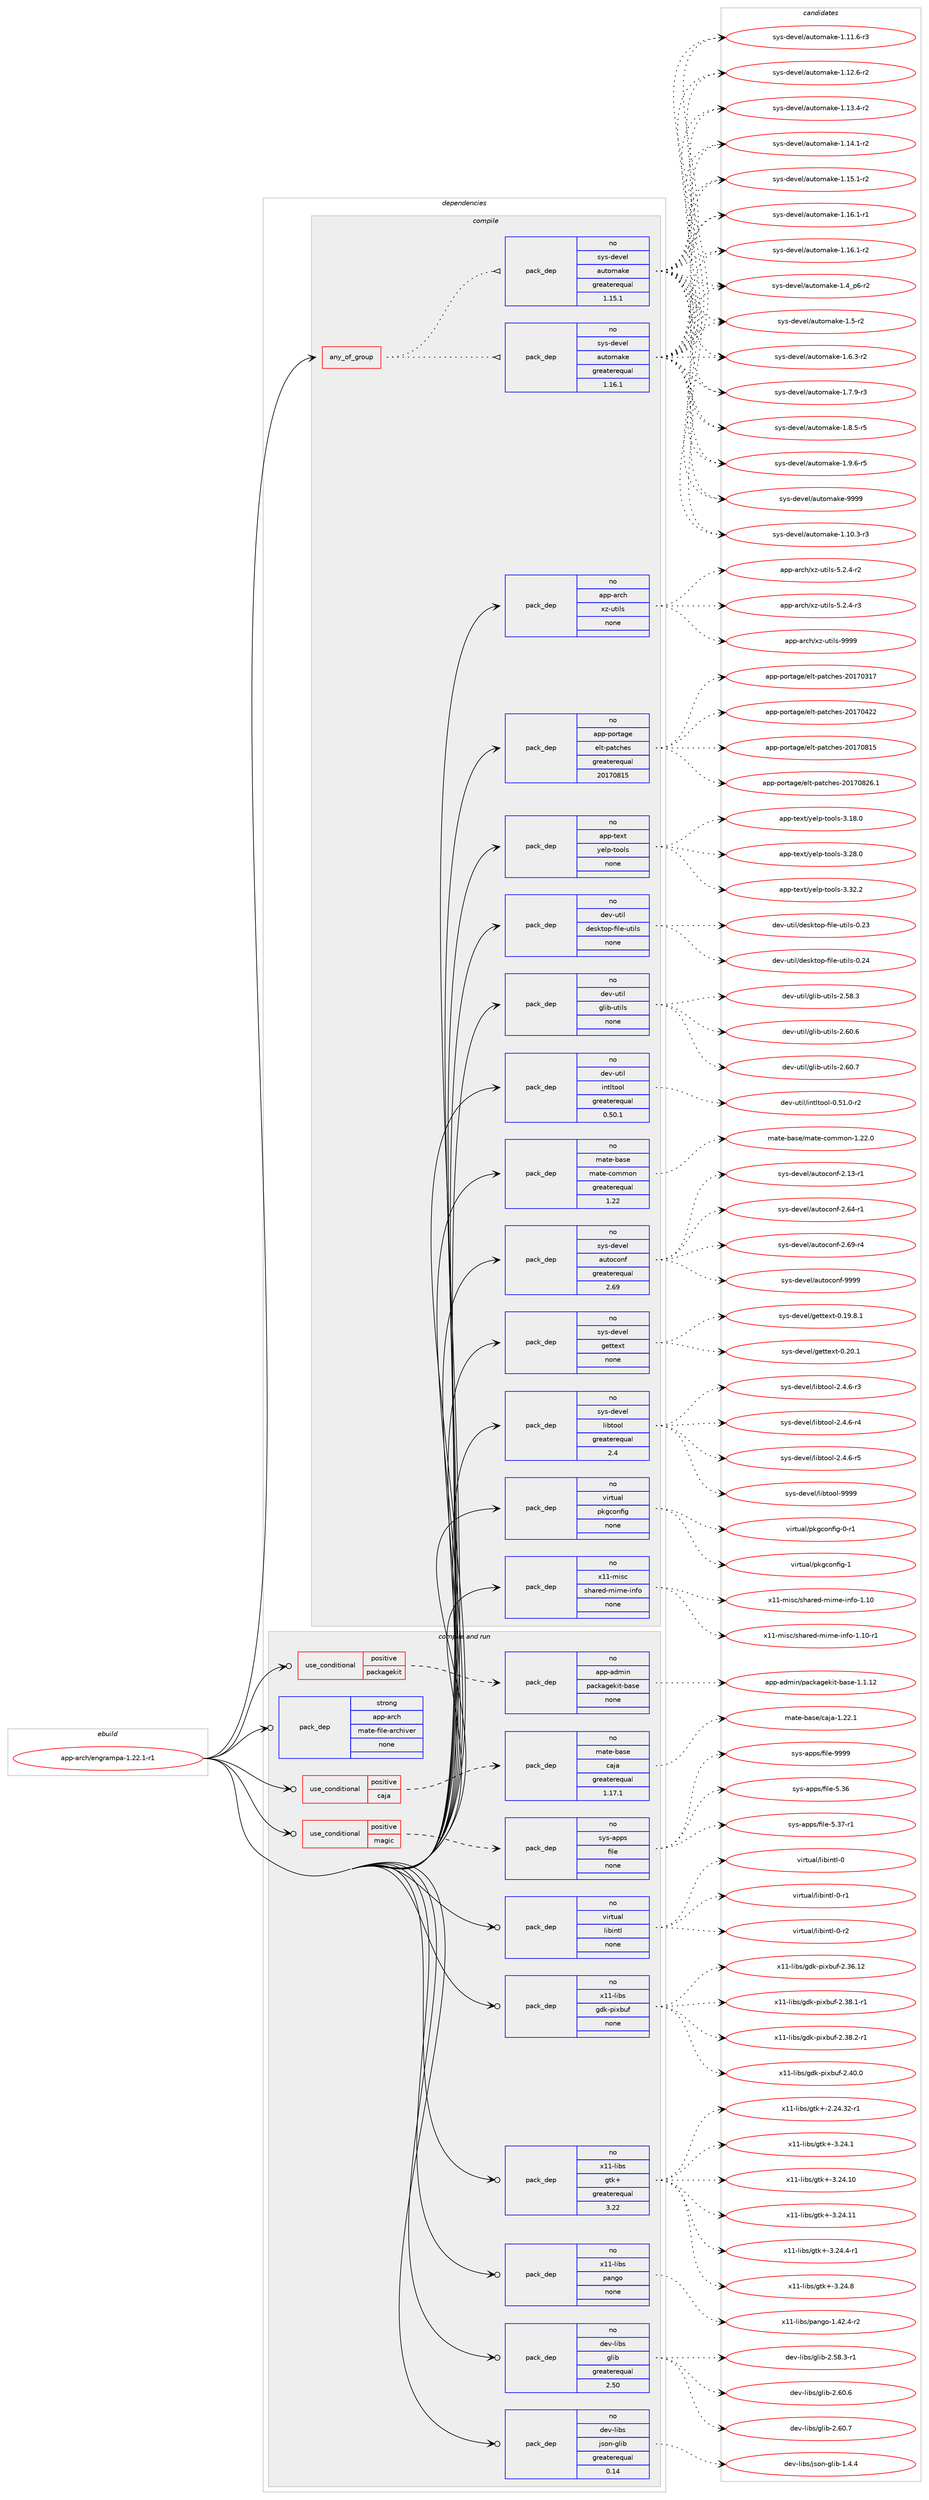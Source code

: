 digraph prolog {

# *************
# Graph options
# *************

newrank=true;
concentrate=true;
compound=true;
graph [rankdir=LR,fontname=Helvetica,fontsize=10,ranksep=1.5];#, ranksep=2.5, nodesep=0.2];
edge  [arrowhead=vee];
node  [fontname=Helvetica,fontsize=10];

# **********
# The ebuild
# **********

subgraph cluster_leftcol {
color=gray;
rank=same;
label=<<i>ebuild</i>>;
id [label="app-arch/engrampa-1.22.1-r1", color=red, width=4, href="../app-arch/engrampa-1.22.1-r1.svg"];
}

# ****************
# The dependencies
# ****************

subgraph cluster_midcol {
color=gray;
label=<<i>dependencies</i>>;
subgraph cluster_compile {
fillcolor="#eeeeee";
style=filled;
label=<<i>compile</i>>;
subgraph any8275 {
dependency472510 [label=<<TABLE BORDER="0" CELLBORDER="1" CELLSPACING="0" CELLPADDING="4"><TR><TD CELLPADDING="10">any_of_group</TD></TR></TABLE>>, shape=none, color=red];subgraph pack351281 {
dependency472511 [label=<<TABLE BORDER="0" CELLBORDER="1" CELLSPACING="0" CELLPADDING="4" WIDTH="220"><TR><TD ROWSPAN="6" CELLPADDING="30">pack_dep</TD></TR><TR><TD WIDTH="110">no</TD></TR><TR><TD>sys-devel</TD></TR><TR><TD>automake</TD></TR><TR><TD>greaterequal</TD></TR><TR><TD>1.16.1</TD></TR></TABLE>>, shape=none, color=blue];
}
dependency472510:e -> dependency472511:w [weight=20,style="dotted",arrowhead="oinv"];
subgraph pack351282 {
dependency472512 [label=<<TABLE BORDER="0" CELLBORDER="1" CELLSPACING="0" CELLPADDING="4" WIDTH="220"><TR><TD ROWSPAN="6" CELLPADDING="30">pack_dep</TD></TR><TR><TD WIDTH="110">no</TD></TR><TR><TD>sys-devel</TD></TR><TR><TD>automake</TD></TR><TR><TD>greaterequal</TD></TR><TR><TD>1.15.1</TD></TR></TABLE>>, shape=none, color=blue];
}
dependency472510:e -> dependency472512:w [weight=20,style="dotted",arrowhead="oinv"];
}
id:e -> dependency472510:w [weight=20,style="solid",arrowhead="vee"];
subgraph pack351283 {
dependency472513 [label=<<TABLE BORDER="0" CELLBORDER="1" CELLSPACING="0" CELLPADDING="4" WIDTH="220"><TR><TD ROWSPAN="6" CELLPADDING="30">pack_dep</TD></TR><TR><TD WIDTH="110">no</TD></TR><TR><TD>app-arch</TD></TR><TR><TD>xz-utils</TD></TR><TR><TD>none</TD></TR><TR><TD></TD></TR></TABLE>>, shape=none, color=blue];
}
id:e -> dependency472513:w [weight=20,style="solid",arrowhead="vee"];
subgraph pack351284 {
dependency472514 [label=<<TABLE BORDER="0" CELLBORDER="1" CELLSPACING="0" CELLPADDING="4" WIDTH="220"><TR><TD ROWSPAN="6" CELLPADDING="30">pack_dep</TD></TR><TR><TD WIDTH="110">no</TD></TR><TR><TD>app-portage</TD></TR><TR><TD>elt-patches</TD></TR><TR><TD>greaterequal</TD></TR><TR><TD>20170815</TD></TR></TABLE>>, shape=none, color=blue];
}
id:e -> dependency472514:w [weight=20,style="solid",arrowhead="vee"];
subgraph pack351285 {
dependency472515 [label=<<TABLE BORDER="0" CELLBORDER="1" CELLSPACING="0" CELLPADDING="4" WIDTH="220"><TR><TD ROWSPAN="6" CELLPADDING="30">pack_dep</TD></TR><TR><TD WIDTH="110">no</TD></TR><TR><TD>app-text</TD></TR><TR><TD>yelp-tools</TD></TR><TR><TD>none</TD></TR><TR><TD></TD></TR></TABLE>>, shape=none, color=blue];
}
id:e -> dependency472515:w [weight=20,style="solid",arrowhead="vee"];
subgraph pack351286 {
dependency472516 [label=<<TABLE BORDER="0" CELLBORDER="1" CELLSPACING="0" CELLPADDING="4" WIDTH="220"><TR><TD ROWSPAN="6" CELLPADDING="30">pack_dep</TD></TR><TR><TD WIDTH="110">no</TD></TR><TR><TD>dev-util</TD></TR><TR><TD>desktop-file-utils</TD></TR><TR><TD>none</TD></TR><TR><TD></TD></TR></TABLE>>, shape=none, color=blue];
}
id:e -> dependency472516:w [weight=20,style="solid",arrowhead="vee"];
subgraph pack351287 {
dependency472517 [label=<<TABLE BORDER="0" CELLBORDER="1" CELLSPACING="0" CELLPADDING="4" WIDTH="220"><TR><TD ROWSPAN="6" CELLPADDING="30">pack_dep</TD></TR><TR><TD WIDTH="110">no</TD></TR><TR><TD>dev-util</TD></TR><TR><TD>glib-utils</TD></TR><TR><TD>none</TD></TR><TR><TD></TD></TR></TABLE>>, shape=none, color=blue];
}
id:e -> dependency472517:w [weight=20,style="solid",arrowhead="vee"];
subgraph pack351288 {
dependency472518 [label=<<TABLE BORDER="0" CELLBORDER="1" CELLSPACING="0" CELLPADDING="4" WIDTH="220"><TR><TD ROWSPAN="6" CELLPADDING="30">pack_dep</TD></TR><TR><TD WIDTH="110">no</TD></TR><TR><TD>dev-util</TD></TR><TR><TD>intltool</TD></TR><TR><TD>greaterequal</TD></TR><TR><TD>0.50.1</TD></TR></TABLE>>, shape=none, color=blue];
}
id:e -> dependency472518:w [weight=20,style="solid",arrowhead="vee"];
subgraph pack351289 {
dependency472519 [label=<<TABLE BORDER="0" CELLBORDER="1" CELLSPACING="0" CELLPADDING="4" WIDTH="220"><TR><TD ROWSPAN="6" CELLPADDING="30">pack_dep</TD></TR><TR><TD WIDTH="110">no</TD></TR><TR><TD>mate-base</TD></TR><TR><TD>mate-common</TD></TR><TR><TD>greaterequal</TD></TR><TR><TD>1.22</TD></TR></TABLE>>, shape=none, color=blue];
}
id:e -> dependency472519:w [weight=20,style="solid",arrowhead="vee"];
subgraph pack351290 {
dependency472520 [label=<<TABLE BORDER="0" CELLBORDER="1" CELLSPACING="0" CELLPADDING="4" WIDTH="220"><TR><TD ROWSPAN="6" CELLPADDING="30">pack_dep</TD></TR><TR><TD WIDTH="110">no</TD></TR><TR><TD>sys-devel</TD></TR><TR><TD>autoconf</TD></TR><TR><TD>greaterequal</TD></TR><TR><TD>2.69</TD></TR></TABLE>>, shape=none, color=blue];
}
id:e -> dependency472520:w [weight=20,style="solid",arrowhead="vee"];
subgraph pack351291 {
dependency472521 [label=<<TABLE BORDER="0" CELLBORDER="1" CELLSPACING="0" CELLPADDING="4" WIDTH="220"><TR><TD ROWSPAN="6" CELLPADDING="30">pack_dep</TD></TR><TR><TD WIDTH="110">no</TD></TR><TR><TD>sys-devel</TD></TR><TR><TD>gettext</TD></TR><TR><TD>none</TD></TR><TR><TD></TD></TR></TABLE>>, shape=none, color=blue];
}
id:e -> dependency472521:w [weight=20,style="solid",arrowhead="vee"];
subgraph pack351292 {
dependency472522 [label=<<TABLE BORDER="0" CELLBORDER="1" CELLSPACING="0" CELLPADDING="4" WIDTH="220"><TR><TD ROWSPAN="6" CELLPADDING="30">pack_dep</TD></TR><TR><TD WIDTH="110">no</TD></TR><TR><TD>sys-devel</TD></TR><TR><TD>libtool</TD></TR><TR><TD>greaterequal</TD></TR><TR><TD>2.4</TD></TR></TABLE>>, shape=none, color=blue];
}
id:e -> dependency472522:w [weight=20,style="solid",arrowhead="vee"];
subgraph pack351293 {
dependency472523 [label=<<TABLE BORDER="0" CELLBORDER="1" CELLSPACING="0" CELLPADDING="4" WIDTH="220"><TR><TD ROWSPAN="6" CELLPADDING="30">pack_dep</TD></TR><TR><TD WIDTH="110">no</TD></TR><TR><TD>virtual</TD></TR><TR><TD>pkgconfig</TD></TR><TR><TD>none</TD></TR><TR><TD></TD></TR></TABLE>>, shape=none, color=blue];
}
id:e -> dependency472523:w [weight=20,style="solid",arrowhead="vee"];
subgraph pack351294 {
dependency472524 [label=<<TABLE BORDER="0" CELLBORDER="1" CELLSPACING="0" CELLPADDING="4" WIDTH="220"><TR><TD ROWSPAN="6" CELLPADDING="30">pack_dep</TD></TR><TR><TD WIDTH="110">no</TD></TR><TR><TD>x11-misc</TD></TR><TR><TD>shared-mime-info</TD></TR><TR><TD>none</TD></TR><TR><TD></TD></TR></TABLE>>, shape=none, color=blue];
}
id:e -> dependency472524:w [weight=20,style="solid",arrowhead="vee"];
}
subgraph cluster_compileandrun {
fillcolor="#eeeeee";
style=filled;
label=<<i>compile and run</i>>;
subgraph cond112653 {
dependency472525 [label=<<TABLE BORDER="0" CELLBORDER="1" CELLSPACING="0" CELLPADDING="4"><TR><TD ROWSPAN="3" CELLPADDING="10">use_conditional</TD></TR><TR><TD>positive</TD></TR><TR><TD>caja</TD></TR></TABLE>>, shape=none, color=red];
subgraph pack351295 {
dependency472526 [label=<<TABLE BORDER="0" CELLBORDER="1" CELLSPACING="0" CELLPADDING="4" WIDTH="220"><TR><TD ROWSPAN="6" CELLPADDING="30">pack_dep</TD></TR><TR><TD WIDTH="110">no</TD></TR><TR><TD>mate-base</TD></TR><TR><TD>caja</TD></TR><TR><TD>greaterequal</TD></TR><TR><TD>1.17.1</TD></TR></TABLE>>, shape=none, color=blue];
}
dependency472525:e -> dependency472526:w [weight=20,style="dashed",arrowhead="vee"];
}
id:e -> dependency472525:w [weight=20,style="solid",arrowhead="odotvee"];
subgraph cond112654 {
dependency472527 [label=<<TABLE BORDER="0" CELLBORDER="1" CELLSPACING="0" CELLPADDING="4"><TR><TD ROWSPAN="3" CELLPADDING="10">use_conditional</TD></TR><TR><TD>positive</TD></TR><TR><TD>magic</TD></TR></TABLE>>, shape=none, color=red];
subgraph pack351296 {
dependency472528 [label=<<TABLE BORDER="0" CELLBORDER="1" CELLSPACING="0" CELLPADDING="4" WIDTH="220"><TR><TD ROWSPAN="6" CELLPADDING="30">pack_dep</TD></TR><TR><TD WIDTH="110">no</TD></TR><TR><TD>sys-apps</TD></TR><TR><TD>file</TD></TR><TR><TD>none</TD></TR><TR><TD></TD></TR></TABLE>>, shape=none, color=blue];
}
dependency472527:e -> dependency472528:w [weight=20,style="dashed",arrowhead="vee"];
}
id:e -> dependency472527:w [weight=20,style="solid",arrowhead="odotvee"];
subgraph cond112655 {
dependency472529 [label=<<TABLE BORDER="0" CELLBORDER="1" CELLSPACING="0" CELLPADDING="4"><TR><TD ROWSPAN="3" CELLPADDING="10">use_conditional</TD></TR><TR><TD>positive</TD></TR><TR><TD>packagekit</TD></TR></TABLE>>, shape=none, color=red];
subgraph pack351297 {
dependency472530 [label=<<TABLE BORDER="0" CELLBORDER="1" CELLSPACING="0" CELLPADDING="4" WIDTH="220"><TR><TD ROWSPAN="6" CELLPADDING="30">pack_dep</TD></TR><TR><TD WIDTH="110">no</TD></TR><TR><TD>app-admin</TD></TR><TR><TD>packagekit-base</TD></TR><TR><TD>none</TD></TR><TR><TD></TD></TR></TABLE>>, shape=none, color=blue];
}
dependency472529:e -> dependency472530:w [weight=20,style="dashed",arrowhead="vee"];
}
id:e -> dependency472529:w [weight=20,style="solid",arrowhead="odotvee"];
subgraph pack351298 {
dependency472531 [label=<<TABLE BORDER="0" CELLBORDER="1" CELLSPACING="0" CELLPADDING="4" WIDTH="220"><TR><TD ROWSPAN="6" CELLPADDING="30">pack_dep</TD></TR><TR><TD WIDTH="110">no</TD></TR><TR><TD>dev-libs</TD></TR><TR><TD>glib</TD></TR><TR><TD>greaterequal</TD></TR><TR><TD>2.50</TD></TR></TABLE>>, shape=none, color=blue];
}
id:e -> dependency472531:w [weight=20,style="solid",arrowhead="odotvee"];
subgraph pack351299 {
dependency472532 [label=<<TABLE BORDER="0" CELLBORDER="1" CELLSPACING="0" CELLPADDING="4" WIDTH="220"><TR><TD ROWSPAN="6" CELLPADDING="30">pack_dep</TD></TR><TR><TD WIDTH="110">no</TD></TR><TR><TD>dev-libs</TD></TR><TR><TD>json-glib</TD></TR><TR><TD>greaterequal</TD></TR><TR><TD>0.14</TD></TR></TABLE>>, shape=none, color=blue];
}
id:e -> dependency472532:w [weight=20,style="solid",arrowhead="odotvee"];
subgraph pack351300 {
dependency472533 [label=<<TABLE BORDER="0" CELLBORDER="1" CELLSPACING="0" CELLPADDING="4" WIDTH="220"><TR><TD ROWSPAN="6" CELLPADDING="30">pack_dep</TD></TR><TR><TD WIDTH="110">no</TD></TR><TR><TD>virtual</TD></TR><TR><TD>libintl</TD></TR><TR><TD>none</TD></TR><TR><TD></TD></TR></TABLE>>, shape=none, color=blue];
}
id:e -> dependency472533:w [weight=20,style="solid",arrowhead="odotvee"];
subgraph pack351301 {
dependency472534 [label=<<TABLE BORDER="0" CELLBORDER="1" CELLSPACING="0" CELLPADDING="4" WIDTH="220"><TR><TD ROWSPAN="6" CELLPADDING="30">pack_dep</TD></TR><TR><TD WIDTH="110">no</TD></TR><TR><TD>x11-libs</TD></TR><TR><TD>gdk-pixbuf</TD></TR><TR><TD>none</TD></TR><TR><TD></TD></TR></TABLE>>, shape=none, color=blue];
}
id:e -> dependency472534:w [weight=20,style="solid",arrowhead="odotvee"];
subgraph pack351302 {
dependency472535 [label=<<TABLE BORDER="0" CELLBORDER="1" CELLSPACING="0" CELLPADDING="4" WIDTH="220"><TR><TD ROWSPAN="6" CELLPADDING="30">pack_dep</TD></TR><TR><TD WIDTH="110">no</TD></TR><TR><TD>x11-libs</TD></TR><TR><TD>gtk+</TD></TR><TR><TD>greaterequal</TD></TR><TR><TD>3.22</TD></TR></TABLE>>, shape=none, color=blue];
}
id:e -> dependency472535:w [weight=20,style="solid",arrowhead="odotvee"];
subgraph pack351303 {
dependency472536 [label=<<TABLE BORDER="0" CELLBORDER="1" CELLSPACING="0" CELLPADDING="4" WIDTH="220"><TR><TD ROWSPAN="6" CELLPADDING="30">pack_dep</TD></TR><TR><TD WIDTH="110">no</TD></TR><TR><TD>x11-libs</TD></TR><TR><TD>pango</TD></TR><TR><TD>none</TD></TR><TR><TD></TD></TR></TABLE>>, shape=none, color=blue];
}
id:e -> dependency472536:w [weight=20,style="solid",arrowhead="odotvee"];
subgraph pack351304 {
dependency472537 [label=<<TABLE BORDER="0" CELLBORDER="1" CELLSPACING="0" CELLPADDING="4" WIDTH="220"><TR><TD ROWSPAN="6" CELLPADDING="30">pack_dep</TD></TR><TR><TD WIDTH="110">strong</TD></TR><TR><TD>app-arch</TD></TR><TR><TD>mate-file-archiver</TD></TR><TR><TD>none</TD></TR><TR><TD></TD></TR></TABLE>>, shape=none, color=blue];
}
id:e -> dependency472537:w [weight=20,style="solid",arrowhead="odotvee"];
}
subgraph cluster_run {
fillcolor="#eeeeee";
style=filled;
label=<<i>run</i>>;
}
}

# **************
# The candidates
# **************

subgraph cluster_choices {
rank=same;
color=gray;
label=<<i>candidates</i>>;

subgraph choice351281 {
color=black;
nodesep=1;
choice11512111545100101118101108479711711611110997107101454946494846514511451 [label="sys-devel/automake-1.10.3-r3", color=red, width=4,href="../sys-devel/automake-1.10.3-r3.svg"];
choice11512111545100101118101108479711711611110997107101454946494946544511451 [label="sys-devel/automake-1.11.6-r3", color=red, width=4,href="../sys-devel/automake-1.11.6-r3.svg"];
choice11512111545100101118101108479711711611110997107101454946495046544511450 [label="sys-devel/automake-1.12.6-r2", color=red, width=4,href="../sys-devel/automake-1.12.6-r2.svg"];
choice11512111545100101118101108479711711611110997107101454946495146524511450 [label="sys-devel/automake-1.13.4-r2", color=red, width=4,href="../sys-devel/automake-1.13.4-r2.svg"];
choice11512111545100101118101108479711711611110997107101454946495246494511450 [label="sys-devel/automake-1.14.1-r2", color=red, width=4,href="../sys-devel/automake-1.14.1-r2.svg"];
choice11512111545100101118101108479711711611110997107101454946495346494511450 [label="sys-devel/automake-1.15.1-r2", color=red, width=4,href="../sys-devel/automake-1.15.1-r2.svg"];
choice11512111545100101118101108479711711611110997107101454946495446494511449 [label="sys-devel/automake-1.16.1-r1", color=red, width=4,href="../sys-devel/automake-1.16.1-r1.svg"];
choice11512111545100101118101108479711711611110997107101454946495446494511450 [label="sys-devel/automake-1.16.1-r2", color=red, width=4,href="../sys-devel/automake-1.16.1-r2.svg"];
choice115121115451001011181011084797117116111109971071014549465295112544511450 [label="sys-devel/automake-1.4_p6-r2", color=red, width=4,href="../sys-devel/automake-1.4_p6-r2.svg"];
choice11512111545100101118101108479711711611110997107101454946534511450 [label="sys-devel/automake-1.5-r2", color=red, width=4,href="../sys-devel/automake-1.5-r2.svg"];
choice115121115451001011181011084797117116111109971071014549465446514511450 [label="sys-devel/automake-1.6.3-r2", color=red, width=4,href="../sys-devel/automake-1.6.3-r2.svg"];
choice115121115451001011181011084797117116111109971071014549465546574511451 [label="sys-devel/automake-1.7.9-r3", color=red, width=4,href="../sys-devel/automake-1.7.9-r3.svg"];
choice115121115451001011181011084797117116111109971071014549465646534511453 [label="sys-devel/automake-1.8.5-r5", color=red, width=4,href="../sys-devel/automake-1.8.5-r5.svg"];
choice115121115451001011181011084797117116111109971071014549465746544511453 [label="sys-devel/automake-1.9.6-r5", color=red, width=4,href="../sys-devel/automake-1.9.6-r5.svg"];
choice115121115451001011181011084797117116111109971071014557575757 [label="sys-devel/automake-9999", color=red, width=4,href="../sys-devel/automake-9999.svg"];
dependency472511:e -> choice11512111545100101118101108479711711611110997107101454946494846514511451:w [style=dotted,weight="100"];
dependency472511:e -> choice11512111545100101118101108479711711611110997107101454946494946544511451:w [style=dotted,weight="100"];
dependency472511:e -> choice11512111545100101118101108479711711611110997107101454946495046544511450:w [style=dotted,weight="100"];
dependency472511:e -> choice11512111545100101118101108479711711611110997107101454946495146524511450:w [style=dotted,weight="100"];
dependency472511:e -> choice11512111545100101118101108479711711611110997107101454946495246494511450:w [style=dotted,weight="100"];
dependency472511:e -> choice11512111545100101118101108479711711611110997107101454946495346494511450:w [style=dotted,weight="100"];
dependency472511:e -> choice11512111545100101118101108479711711611110997107101454946495446494511449:w [style=dotted,weight="100"];
dependency472511:e -> choice11512111545100101118101108479711711611110997107101454946495446494511450:w [style=dotted,weight="100"];
dependency472511:e -> choice115121115451001011181011084797117116111109971071014549465295112544511450:w [style=dotted,weight="100"];
dependency472511:e -> choice11512111545100101118101108479711711611110997107101454946534511450:w [style=dotted,weight="100"];
dependency472511:e -> choice115121115451001011181011084797117116111109971071014549465446514511450:w [style=dotted,weight="100"];
dependency472511:e -> choice115121115451001011181011084797117116111109971071014549465546574511451:w [style=dotted,weight="100"];
dependency472511:e -> choice115121115451001011181011084797117116111109971071014549465646534511453:w [style=dotted,weight="100"];
dependency472511:e -> choice115121115451001011181011084797117116111109971071014549465746544511453:w [style=dotted,weight="100"];
dependency472511:e -> choice115121115451001011181011084797117116111109971071014557575757:w [style=dotted,weight="100"];
}
subgraph choice351282 {
color=black;
nodesep=1;
choice11512111545100101118101108479711711611110997107101454946494846514511451 [label="sys-devel/automake-1.10.3-r3", color=red, width=4,href="../sys-devel/automake-1.10.3-r3.svg"];
choice11512111545100101118101108479711711611110997107101454946494946544511451 [label="sys-devel/automake-1.11.6-r3", color=red, width=4,href="../sys-devel/automake-1.11.6-r3.svg"];
choice11512111545100101118101108479711711611110997107101454946495046544511450 [label="sys-devel/automake-1.12.6-r2", color=red, width=4,href="../sys-devel/automake-1.12.6-r2.svg"];
choice11512111545100101118101108479711711611110997107101454946495146524511450 [label="sys-devel/automake-1.13.4-r2", color=red, width=4,href="../sys-devel/automake-1.13.4-r2.svg"];
choice11512111545100101118101108479711711611110997107101454946495246494511450 [label="sys-devel/automake-1.14.1-r2", color=red, width=4,href="../sys-devel/automake-1.14.1-r2.svg"];
choice11512111545100101118101108479711711611110997107101454946495346494511450 [label="sys-devel/automake-1.15.1-r2", color=red, width=4,href="../sys-devel/automake-1.15.1-r2.svg"];
choice11512111545100101118101108479711711611110997107101454946495446494511449 [label="sys-devel/automake-1.16.1-r1", color=red, width=4,href="../sys-devel/automake-1.16.1-r1.svg"];
choice11512111545100101118101108479711711611110997107101454946495446494511450 [label="sys-devel/automake-1.16.1-r2", color=red, width=4,href="../sys-devel/automake-1.16.1-r2.svg"];
choice115121115451001011181011084797117116111109971071014549465295112544511450 [label="sys-devel/automake-1.4_p6-r2", color=red, width=4,href="../sys-devel/automake-1.4_p6-r2.svg"];
choice11512111545100101118101108479711711611110997107101454946534511450 [label="sys-devel/automake-1.5-r2", color=red, width=4,href="../sys-devel/automake-1.5-r2.svg"];
choice115121115451001011181011084797117116111109971071014549465446514511450 [label="sys-devel/automake-1.6.3-r2", color=red, width=4,href="../sys-devel/automake-1.6.3-r2.svg"];
choice115121115451001011181011084797117116111109971071014549465546574511451 [label="sys-devel/automake-1.7.9-r3", color=red, width=4,href="../sys-devel/automake-1.7.9-r3.svg"];
choice115121115451001011181011084797117116111109971071014549465646534511453 [label="sys-devel/automake-1.8.5-r5", color=red, width=4,href="../sys-devel/automake-1.8.5-r5.svg"];
choice115121115451001011181011084797117116111109971071014549465746544511453 [label="sys-devel/automake-1.9.6-r5", color=red, width=4,href="../sys-devel/automake-1.9.6-r5.svg"];
choice115121115451001011181011084797117116111109971071014557575757 [label="sys-devel/automake-9999", color=red, width=4,href="../sys-devel/automake-9999.svg"];
dependency472512:e -> choice11512111545100101118101108479711711611110997107101454946494846514511451:w [style=dotted,weight="100"];
dependency472512:e -> choice11512111545100101118101108479711711611110997107101454946494946544511451:w [style=dotted,weight="100"];
dependency472512:e -> choice11512111545100101118101108479711711611110997107101454946495046544511450:w [style=dotted,weight="100"];
dependency472512:e -> choice11512111545100101118101108479711711611110997107101454946495146524511450:w [style=dotted,weight="100"];
dependency472512:e -> choice11512111545100101118101108479711711611110997107101454946495246494511450:w [style=dotted,weight="100"];
dependency472512:e -> choice11512111545100101118101108479711711611110997107101454946495346494511450:w [style=dotted,weight="100"];
dependency472512:e -> choice11512111545100101118101108479711711611110997107101454946495446494511449:w [style=dotted,weight="100"];
dependency472512:e -> choice11512111545100101118101108479711711611110997107101454946495446494511450:w [style=dotted,weight="100"];
dependency472512:e -> choice115121115451001011181011084797117116111109971071014549465295112544511450:w [style=dotted,weight="100"];
dependency472512:e -> choice11512111545100101118101108479711711611110997107101454946534511450:w [style=dotted,weight="100"];
dependency472512:e -> choice115121115451001011181011084797117116111109971071014549465446514511450:w [style=dotted,weight="100"];
dependency472512:e -> choice115121115451001011181011084797117116111109971071014549465546574511451:w [style=dotted,weight="100"];
dependency472512:e -> choice115121115451001011181011084797117116111109971071014549465646534511453:w [style=dotted,weight="100"];
dependency472512:e -> choice115121115451001011181011084797117116111109971071014549465746544511453:w [style=dotted,weight="100"];
dependency472512:e -> choice115121115451001011181011084797117116111109971071014557575757:w [style=dotted,weight="100"];
}
subgraph choice351283 {
color=black;
nodesep=1;
choice9711211245971149910447120122451171161051081154553465046524511450 [label="app-arch/xz-utils-5.2.4-r2", color=red, width=4,href="../app-arch/xz-utils-5.2.4-r2.svg"];
choice9711211245971149910447120122451171161051081154553465046524511451 [label="app-arch/xz-utils-5.2.4-r3", color=red, width=4,href="../app-arch/xz-utils-5.2.4-r3.svg"];
choice9711211245971149910447120122451171161051081154557575757 [label="app-arch/xz-utils-9999", color=red, width=4,href="../app-arch/xz-utils-9999.svg"];
dependency472513:e -> choice9711211245971149910447120122451171161051081154553465046524511450:w [style=dotted,weight="100"];
dependency472513:e -> choice9711211245971149910447120122451171161051081154553465046524511451:w [style=dotted,weight="100"];
dependency472513:e -> choice9711211245971149910447120122451171161051081154557575757:w [style=dotted,weight="100"];
}
subgraph choice351284 {
color=black;
nodesep=1;
choice97112112451121111141169710310147101108116451129711699104101115455048495548514955 [label="app-portage/elt-patches-20170317", color=red, width=4,href="../app-portage/elt-patches-20170317.svg"];
choice97112112451121111141169710310147101108116451129711699104101115455048495548525050 [label="app-portage/elt-patches-20170422", color=red, width=4,href="../app-portage/elt-patches-20170422.svg"];
choice97112112451121111141169710310147101108116451129711699104101115455048495548564953 [label="app-portage/elt-patches-20170815", color=red, width=4,href="../app-portage/elt-patches-20170815.svg"];
choice971121124511211111411697103101471011081164511297116991041011154550484955485650544649 [label="app-portage/elt-patches-20170826.1", color=red, width=4,href="../app-portage/elt-patches-20170826.1.svg"];
dependency472514:e -> choice97112112451121111141169710310147101108116451129711699104101115455048495548514955:w [style=dotted,weight="100"];
dependency472514:e -> choice97112112451121111141169710310147101108116451129711699104101115455048495548525050:w [style=dotted,weight="100"];
dependency472514:e -> choice97112112451121111141169710310147101108116451129711699104101115455048495548564953:w [style=dotted,weight="100"];
dependency472514:e -> choice971121124511211111411697103101471011081164511297116991041011154550484955485650544649:w [style=dotted,weight="100"];
}
subgraph choice351285 {
color=black;
nodesep=1;
choice9711211245116101120116471211011081124511611111110811545514649564648 [label="app-text/yelp-tools-3.18.0", color=red, width=4,href="../app-text/yelp-tools-3.18.0.svg"];
choice9711211245116101120116471211011081124511611111110811545514650564648 [label="app-text/yelp-tools-3.28.0", color=red, width=4,href="../app-text/yelp-tools-3.28.0.svg"];
choice9711211245116101120116471211011081124511611111110811545514651504650 [label="app-text/yelp-tools-3.32.2", color=red, width=4,href="../app-text/yelp-tools-3.32.2.svg"];
dependency472515:e -> choice9711211245116101120116471211011081124511611111110811545514649564648:w [style=dotted,weight="100"];
dependency472515:e -> choice9711211245116101120116471211011081124511611111110811545514650564648:w [style=dotted,weight="100"];
dependency472515:e -> choice9711211245116101120116471211011081124511611111110811545514651504650:w [style=dotted,weight="100"];
}
subgraph choice351286 {
color=black;
nodesep=1;
choice100101118451171161051084710010111510711611111245102105108101451171161051081154548465051 [label="dev-util/desktop-file-utils-0.23", color=red, width=4,href="../dev-util/desktop-file-utils-0.23.svg"];
choice100101118451171161051084710010111510711611111245102105108101451171161051081154548465052 [label="dev-util/desktop-file-utils-0.24", color=red, width=4,href="../dev-util/desktop-file-utils-0.24.svg"];
dependency472516:e -> choice100101118451171161051084710010111510711611111245102105108101451171161051081154548465051:w [style=dotted,weight="100"];
dependency472516:e -> choice100101118451171161051084710010111510711611111245102105108101451171161051081154548465052:w [style=dotted,weight="100"];
}
subgraph choice351287 {
color=black;
nodesep=1;
choice1001011184511711610510847103108105984511711610510811545504653564651 [label="dev-util/glib-utils-2.58.3", color=red, width=4,href="../dev-util/glib-utils-2.58.3.svg"];
choice1001011184511711610510847103108105984511711610510811545504654484654 [label="dev-util/glib-utils-2.60.6", color=red, width=4,href="../dev-util/glib-utils-2.60.6.svg"];
choice1001011184511711610510847103108105984511711610510811545504654484655 [label="dev-util/glib-utils-2.60.7", color=red, width=4,href="../dev-util/glib-utils-2.60.7.svg"];
dependency472517:e -> choice1001011184511711610510847103108105984511711610510811545504653564651:w [style=dotted,weight="100"];
dependency472517:e -> choice1001011184511711610510847103108105984511711610510811545504654484654:w [style=dotted,weight="100"];
dependency472517:e -> choice1001011184511711610510847103108105984511711610510811545504654484655:w [style=dotted,weight="100"];
}
subgraph choice351288 {
color=black;
nodesep=1;
choice1001011184511711610510847105110116108116111111108454846534946484511450 [label="dev-util/intltool-0.51.0-r2", color=red, width=4,href="../dev-util/intltool-0.51.0-r2.svg"];
dependency472518:e -> choice1001011184511711610510847105110116108116111111108454846534946484511450:w [style=dotted,weight="100"];
}
subgraph choice351289 {
color=black;
nodesep=1;
choice109971161014598971151014710997116101459911110910911111045494650504648 [label="mate-base/mate-common-1.22.0", color=red, width=4,href="../mate-base/mate-common-1.22.0.svg"];
dependency472519:e -> choice109971161014598971151014710997116101459911110910911111045494650504648:w [style=dotted,weight="100"];
}
subgraph choice351290 {
color=black;
nodesep=1;
choice1151211154510010111810110847971171161119911111010245504649514511449 [label="sys-devel/autoconf-2.13-r1", color=red, width=4,href="../sys-devel/autoconf-2.13-r1.svg"];
choice1151211154510010111810110847971171161119911111010245504654524511449 [label="sys-devel/autoconf-2.64-r1", color=red, width=4,href="../sys-devel/autoconf-2.64-r1.svg"];
choice1151211154510010111810110847971171161119911111010245504654574511452 [label="sys-devel/autoconf-2.69-r4", color=red, width=4,href="../sys-devel/autoconf-2.69-r4.svg"];
choice115121115451001011181011084797117116111991111101024557575757 [label="sys-devel/autoconf-9999", color=red, width=4,href="../sys-devel/autoconf-9999.svg"];
dependency472520:e -> choice1151211154510010111810110847971171161119911111010245504649514511449:w [style=dotted,weight="100"];
dependency472520:e -> choice1151211154510010111810110847971171161119911111010245504654524511449:w [style=dotted,weight="100"];
dependency472520:e -> choice1151211154510010111810110847971171161119911111010245504654574511452:w [style=dotted,weight="100"];
dependency472520:e -> choice115121115451001011181011084797117116111991111101024557575757:w [style=dotted,weight="100"];
}
subgraph choice351291 {
color=black;
nodesep=1;
choice1151211154510010111810110847103101116116101120116454846495746564649 [label="sys-devel/gettext-0.19.8.1", color=red, width=4,href="../sys-devel/gettext-0.19.8.1.svg"];
choice115121115451001011181011084710310111611610112011645484650484649 [label="sys-devel/gettext-0.20.1", color=red, width=4,href="../sys-devel/gettext-0.20.1.svg"];
dependency472521:e -> choice1151211154510010111810110847103101116116101120116454846495746564649:w [style=dotted,weight="100"];
dependency472521:e -> choice115121115451001011181011084710310111611610112011645484650484649:w [style=dotted,weight="100"];
}
subgraph choice351292 {
color=black;
nodesep=1;
choice1151211154510010111810110847108105981161111111084550465246544511451 [label="sys-devel/libtool-2.4.6-r3", color=red, width=4,href="../sys-devel/libtool-2.4.6-r3.svg"];
choice1151211154510010111810110847108105981161111111084550465246544511452 [label="sys-devel/libtool-2.4.6-r4", color=red, width=4,href="../sys-devel/libtool-2.4.6-r4.svg"];
choice1151211154510010111810110847108105981161111111084550465246544511453 [label="sys-devel/libtool-2.4.6-r5", color=red, width=4,href="../sys-devel/libtool-2.4.6-r5.svg"];
choice1151211154510010111810110847108105981161111111084557575757 [label="sys-devel/libtool-9999", color=red, width=4,href="../sys-devel/libtool-9999.svg"];
dependency472522:e -> choice1151211154510010111810110847108105981161111111084550465246544511451:w [style=dotted,weight="100"];
dependency472522:e -> choice1151211154510010111810110847108105981161111111084550465246544511452:w [style=dotted,weight="100"];
dependency472522:e -> choice1151211154510010111810110847108105981161111111084550465246544511453:w [style=dotted,weight="100"];
dependency472522:e -> choice1151211154510010111810110847108105981161111111084557575757:w [style=dotted,weight="100"];
}
subgraph choice351293 {
color=black;
nodesep=1;
choice11810511411611797108471121071039911111010210510345484511449 [label="virtual/pkgconfig-0-r1", color=red, width=4,href="../virtual/pkgconfig-0-r1.svg"];
choice1181051141161179710847112107103991111101021051034549 [label="virtual/pkgconfig-1", color=red, width=4,href="../virtual/pkgconfig-1.svg"];
dependency472523:e -> choice11810511411611797108471121071039911111010210510345484511449:w [style=dotted,weight="100"];
dependency472523:e -> choice1181051141161179710847112107103991111101021051034549:w [style=dotted,weight="100"];
}
subgraph choice351294 {
color=black;
nodesep=1;
choice12049494510910511599471151049711410110045109105109101451051101021114549464948 [label="x11-misc/shared-mime-info-1.10", color=red, width=4,href="../x11-misc/shared-mime-info-1.10.svg"];
choice120494945109105115994711510497114101100451091051091014510511010211145494649484511449 [label="x11-misc/shared-mime-info-1.10-r1", color=red, width=4,href="../x11-misc/shared-mime-info-1.10-r1.svg"];
dependency472524:e -> choice12049494510910511599471151049711410110045109105109101451051101021114549464948:w [style=dotted,weight="100"];
dependency472524:e -> choice120494945109105115994711510497114101100451091051091014510511010211145494649484511449:w [style=dotted,weight="100"];
}
subgraph choice351295 {
color=black;
nodesep=1;
choice109971161014598971151014799971069745494650504649 [label="mate-base/caja-1.22.1", color=red, width=4,href="../mate-base/caja-1.22.1.svg"];
dependency472526:e -> choice109971161014598971151014799971069745494650504649:w [style=dotted,weight="100"];
}
subgraph choice351296 {
color=black;
nodesep=1;
choice1151211154597112112115471021051081014553465154 [label="sys-apps/file-5.36", color=red, width=4,href="../sys-apps/file-5.36.svg"];
choice11512111545971121121154710210510810145534651554511449 [label="sys-apps/file-5.37-r1", color=red, width=4,href="../sys-apps/file-5.37-r1.svg"];
choice1151211154597112112115471021051081014557575757 [label="sys-apps/file-9999", color=red, width=4,href="../sys-apps/file-9999.svg"];
dependency472528:e -> choice1151211154597112112115471021051081014553465154:w [style=dotted,weight="100"];
dependency472528:e -> choice11512111545971121121154710210510810145534651554511449:w [style=dotted,weight="100"];
dependency472528:e -> choice1151211154597112112115471021051081014557575757:w [style=dotted,weight="100"];
}
subgraph choice351297 {
color=black;
nodesep=1;
choice9711211245971001091051104711297991079710310110710511645989711510145494649464950 [label="app-admin/packagekit-base-1.1.12", color=red, width=4,href="../app-admin/packagekit-base-1.1.12.svg"];
dependency472530:e -> choice9711211245971001091051104711297991079710310110710511645989711510145494649464950:w [style=dotted,weight="100"];
}
subgraph choice351298 {
color=black;
nodesep=1;
choice10010111845108105981154710310810598455046535646514511449 [label="dev-libs/glib-2.58.3-r1", color=red, width=4,href="../dev-libs/glib-2.58.3-r1.svg"];
choice1001011184510810598115471031081059845504654484654 [label="dev-libs/glib-2.60.6", color=red, width=4,href="../dev-libs/glib-2.60.6.svg"];
choice1001011184510810598115471031081059845504654484655 [label="dev-libs/glib-2.60.7", color=red, width=4,href="../dev-libs/glib-2.60.7.svg"];
dependency472531:e -> choice10010111845108105981154710310810598455046535646514511449:w [style=dotted,weight="100"];
dependency472531:e -> choice1001011184510810598115471031081059845504654484654:w [style=dotted,weight="100"];
dependency472531:e -> choice1001011184510810598115471031081059845504654484655:w [style=dotted,weight="100"];
}
subgraph choice351299 {
color=black;
nodesep=1;
choice1001011184510810598115471061151111104510310810598454946524652 [label="dev-libs/json-glib-1.4.4", color=red, width=4,href="../dev-libs/json-glib-1.4.4.svg"];
dependency472532:e -> choice1001011184510810598115471061151111104510310810598454946524652:w [style=dotted,weight="100"];
}
subgraph choice351300 {
color=black;
nodesep=1;
choice1181051141161179710847108105981051101161084548 [label="virtual/libintl-0", color=red, width=4,href="../virtual/libintl-0.svg"];
choice11810511411611797108471081059810511011610845484511449 [label="virtual/libintl-0-r1", color=red, width=4,href="../virtual/libintl-0-r1.svg"];
choice11810511411611797108471081059810511011610845484511450 [label="virtual/libintl-0-r2", color=red, width=4,href="../virtual/libintl-0-r2.svg"];
dependency472533:e -> choice1181051141161179710847108105981051101161084548:w [style=dotted,weight="100"];
dependency472533:e -> choice11810511411611797108471081059810511011610845484511449:w [style=dotted,weight="100"];
dependency472533:e -> choice11810511411611797108471081059810511011610845484511450:w [style=dotted,weight="100"];
}
subgraph choice351301 {
color=black;
nodesep=1;
choice120494945108105981154710310010745112105120981171024550465154464950 [label="x11-libs/gdk-pixbuf-2.36.12", color=red, width=4,href="../x11-libs/gdk-pixbuf-2.36.12.svg"];
choice12049494510810598115471031001074511210512098117102455046515646494511449 [label="x11-libs/gdk-pixbuf-2.38.1-r1", color=red, width=4,href="../x11-libs/gdk-pixbuf-2.38.1-r1.svg"];
choice12049494510810598115471031001074511210512098117102455046515646504511449 [label="x11-libs/gdk-pixbuf-2.38.2-r1", color=red, width=4,href="../x11-libs/gdk-pixbuf-2.38.2-r1.svg"];
choice1204949451081059811547103100107451121051209811710245504652484648 [label="x11-libs/gdk-pixbuf-2.40.0", color=red, width=4,href="../x11-libs/gdk-pixbuf-2.40.0.svg"];
dependency472534:e -> choice120494945108105981154710310010745112105120981171024550465154464950:w [style=dotted,weight="100"];
dependency472534:e -> choice12049494510810598115471031001074511210512098117102455046515646494511449:w [style=dotted,weight="100"];
dependency472534:e -> choice12049494510810598115471031001074511210512098117102455046515646504511449:w [style=dotted,weight="100"];
dependency472534:e -> choice1204949451081059811547103100107451121051209811710245504652484648:w [style=dotted,weight="100"];
}
subgraph choice351302 {
color=black;
nodesep=1;
choice12049494510810598115471031161074345504650524651504511449 [label="x11-libs/gtk+-2.24.32-r1", color=red, width=4,href="../x11-libs/gtk+-2.24.32-r1.svg"];
choice12049494510810598115471031161074345514650524649 [label="x11-libs/gtk+-3.24.1", color=red, width=4,href="../x11-libs/gtk+-3.24.1.svg"];
choice1204949451081059811547103116107434551465052464948 [label="x11-libs/gtk+-3.24.10", color=red, width=4,href="../x11-libs/gtk+-3.24.10.svg"];
choice1204949451081059811547103116107434551465052464949 [label="x11-libs/gtk+-3.24.11", color=red, width=4,href="../x11-libs/gtk+-3.24.11.svg"];
choice120494945108105981154710311610743455146505246524511449 [label="x11-libs/gtk+-3.24.4-r1", color=red, width=4,href="../x11-libs/gtk+-3.24.4-r1.svg"];
choice12049494510810598115471031161074345514650524656 [label="x11-libs/gtk+-3.24.8", color=red, width=4,href="../x11-libs/gtk+-3.24.8.svg"];
dependency472535:e -> choice12049494510810598115471031161074345504650524651504511449:w [style=dotted,weight="100"];
dependency472535:e -> choice12049494510810598115471031161074345514650524649:w [style=dotted,weight="100"];
dependency472535:e -> choice1204949451081059811547103116107434551465052464948:w [style=dotted,weight="100"];
dependency472535:e -> choice1204949451081059811547103116107434551465052464949:w [style=dotted,weight="100"];
dependency472535:e -> choice120494945108105981154710311610743455146505246524511449:w [style=dotted,weight="100"];
dependency472535:e -> choice12049494510810598115471031161074345514650524656:w [style=dotted,weight="100"];
}
subgraph choice351303 {
color=black;
nodesep=1;
choice120494945108105981154711297110103111454946525046524511450 [label="x11-libs/pango-1.42.4-r2", color=red, width=4,href="../x11-libs/pango-1.42.4-r2.svg"];
dependency472536:e -> choice120494945108105981154711297110103111454946525046524511450:w [style=dotted,weight="100"];
}
subgraph choice351304 {
color=black;
nodesep=1;
}
}

}
